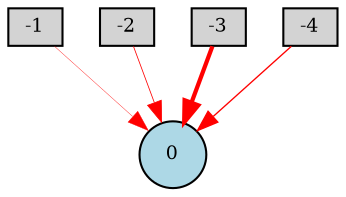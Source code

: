 digraph {
	node [fontsize=9 height=0.2 shape=circle width=0.2]
	-1 [fillcolor=lightgray shape=box style=filled]
	-2 [fillcolor=lightgray shape=box style=filled]
	-3 [fillcolor=lightgray shape=box style=filled]
	-4 [fillcolor=lightgray shape=box style=filled]
	0 [fillcolor=lightblue style=filled]
	-4 -> 0 [color=red penwidth=0.6454507358594341 style=solid]
	-2 -> 0 [color=red penwidth=0.38381507037983675 style=solid]
	-3 -> 0 [color=red penwidth=2.0356251318631884 style=solid]
	-1 -> 0 [color=red penwidth=0.1805678425512684 style=solid]
}
